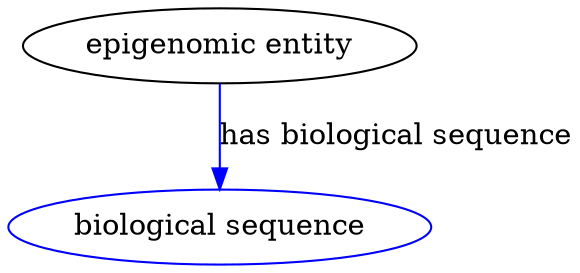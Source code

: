 digraph {
	graph [bb="0,0,270.39,123"];
	node [label="\N"];
	"epigenomic entity"	[height=0.5,
		label="epigenomic entity",
		pos="101.39,105",
		width=2.6178];
	"has biological sequence"	[color=blue,
		height=0.5,
		label="biological sequence",
		pos="101.39,18",
		width=2.8164];
	"epigenomic entity" -> "has biological sequence"	[color=blue,
		label="has biological sequence",
		lp="185.89,61.5",
		pos="e,101.39,36.175 101.39,86.799 101.39,75.163 101.39,59.548 101.39,46.237",
		style=solid];
}
